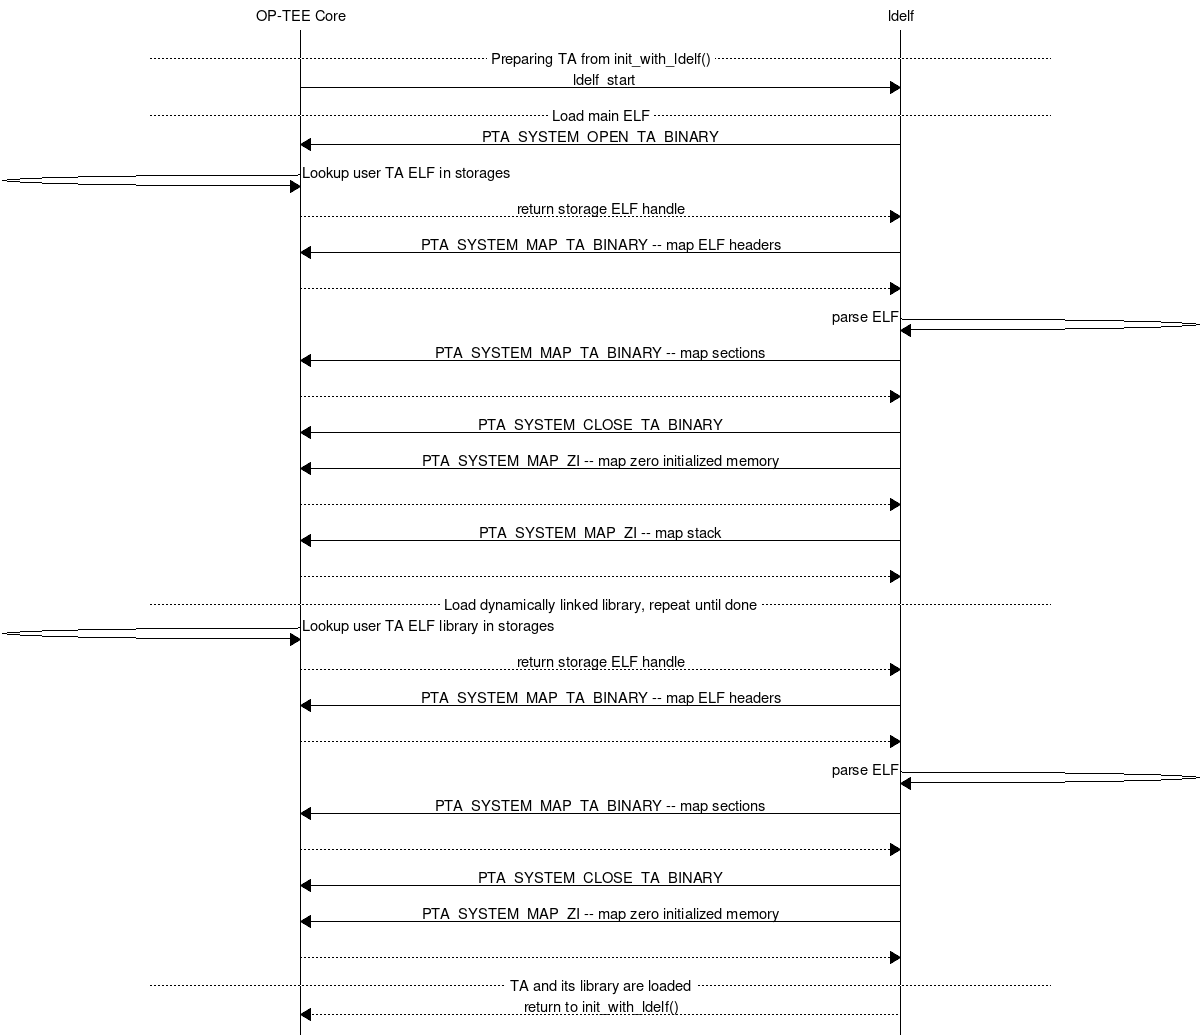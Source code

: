 # Generate with:
# mscgen -T png -o images/trusted_applications/prepare_ta.png \
# 		images/trusted_applications/prepare_ta.msc

msc {
	hscale = "2", wordwraparcs = on;

	a [ label = "OP-TEE Core" ],
	b [ label = "ldelf" ];

	||| ;
	--- [ label = " Preparing TA from init_with_ldelf() "];
	a=>b [ label = "_ldelf_start" ];
	--- [ label = " Load main ELF "];
	b=>a [ label = "PTA_SYSTEM_OPEN_TA_BINARY" ];
	a=>a [ label = "Lookup user TA ELF in storages" ];
	a>>b [ label = "return storage ELF handle" ];
	b=>a [ label = "PTA_SYSTEM_MAP_TA_BINARY -- map ELF headers" ];
	a>>b;
	b=>b [ label = "parse ELF" ];
	b=>a [ label = "PTA_SYSTEM_MAP_TA_BINARY -- map sections" ];
	a>>b;
	b=>a [ label = "PTA_SYSTEM_CLOSE_TA_BINARY" ];
	b=>a [ label = "PTA_SYSTEM_MAP_ZI -- map zero initialized memory" ];
	a>>b;
	b=>a [ label = "PTA_SYSTEM_MAP_ZI -- map stack" ];
	a>>b;
	--- [ label = " Load dynamically linked library, repeat until done "];
	a=>a [ label = "Lookup user TA ELF library in storages" ];
	a>>b [ label = "return storage ELF handle" ];
	b=>a [ label = "PTA_SYSTEM_MAP_TA_BINARY -- map ELF headers" ];
	a>>b;
	b=>b [ label = "parse ELF" ];
	b=>a [ label = "PTA_SYSTEM_MAP_TA_BINARY -- map sections" ];
	a>>b;
	b=>a [ label = "PTA_SYSTEM_CLOSE_TA_BINARY" ];
	b=>a [ label = "PTA_SYSTEM_MAP_ZI -- map zero initialized memory" ];
	a>>b;
	--- [ label = " TA and its library are loaded "];
	b>>a [ label = "return to init_with_ldelf()" ];
}

